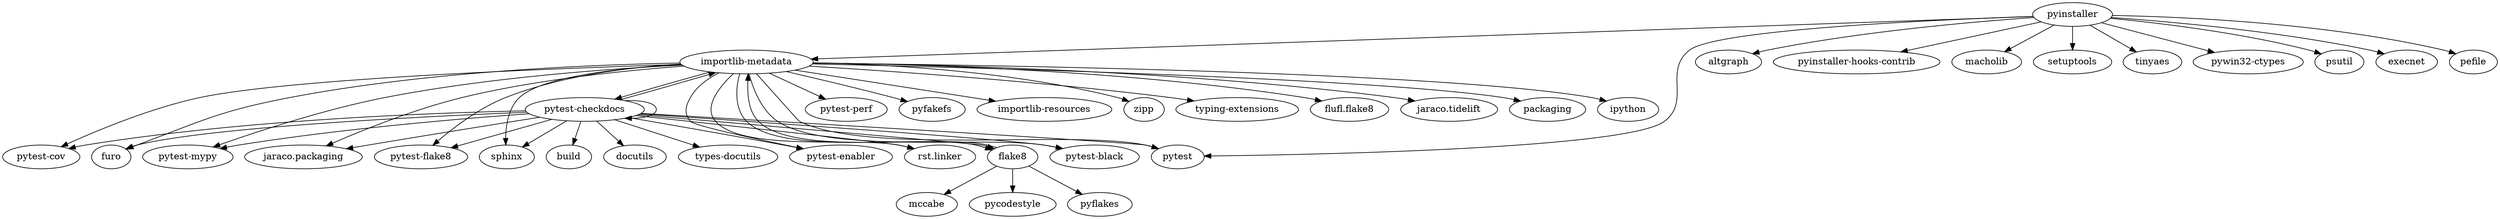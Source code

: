 digraph "Dependencies pyinstaller" {
	pyinstaller
	pyinstaller -> "importlib-metadata"
	"importlib-metadata" -> "pytest-checkdocs"
	"pytest-checkdocs" -> "importlib-metadata"
	"importlib-metadata" -> flake8
	flake8 -> mccabe
	flake8 -> pycodestyle
	flake8 -> pyflakes
	flake8 -> "importlib-metadata"
	"importlib-metadata" -> "pytest-perf"
	"importlib-metadata" -> "pytest-cov"
	"importlib-metadata" -> pyfakefs
	"importlib-metadata" -> furo
	"importlib-metadata" -> "importlib-resources"
	"importlib-metadata" -> "pytest-mypy"
	"importlib-metadata" -> zipp
	"importlib-metadata" -> "jaraco.packaging"
	"importlib-metadata" -> "typing-extensions"
	"importlib-metadata" -> "pytest-flake8"
	"importlib-metadata" -> sphinx
	"importlib-metadata" -> "flufl.flake8"
	"importlib-metadata" -> "pytest-enabler"
	"importlib-metadata" -> "jaraco.tidelift"
	"importlib-metadata" -> packaging
	"importlib-metadata" -> "rst.linker"
	"importlib-metadata" -> pytest
	"importlib-metadata" -> "pytest-black"
	"importlib-metadata" -> ipython
	"pytest-checkdocs" -> "pytest-checkdocs"
	"pytest-checkdocs" -> "types-docutils"
	"pytest-checkdocs" -> flake8
	"pytest-checkdocs" -> "pytest-flake8"
	"pytest-checkdocs" -> build
	"pytest-checkdocs" -> sphinx
	"pytest-checkdocs" -> furo
	"pytest-checkdocs" -> "pytest-black"
	"pytest-checkdocs" -> "rst.linker"
	"pytest-checkdocs" -> pytest
	"pytest-checkdocs" -> "pytest-enabler"
	"pytest-checkdocs" -> docutils
	"pytest-checkdocs" -> "pytest-mypy"
	"pytest-checkdocs" -> "jaraco.packaging"
	"pytest-checkdocs" -> "pytest-cov"
	pyinstaller -> altgraph
	pyinstaller -> "pyinstaller-hooks-contrib"
	pyinstaller -> macholib
	pyinstaller -> setuptools
	pyinstaller -> pytest
	pyinstaller -> tinyaes
	pyinstaller -> "pywin32-ctypes"
	pyinstaller -> psutil
	pyinstaller -> execnet
	pyinstaller -> pefile
}
